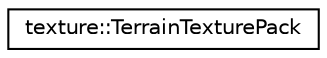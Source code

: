 digraph "Hijerarhija klasa u obliku grafa"
{
  edge [fontname="Helvetica",fontsize="10",labelfontname="Helvetica",labelfontsize="10"];
  node [fontname="Helvetica",fontsize="10",shape=record];
  rankdir="LR";
  Node0 [label="texture::TerrainTexturePack",height=0.2,width=0.4,color="black", fillcolor="white", style="filled",URL="$classtexture_1_1TerrainTexturePack.html",tooltip="Klasa TerrainTexture opisuje sve teksture terena. "];
}
